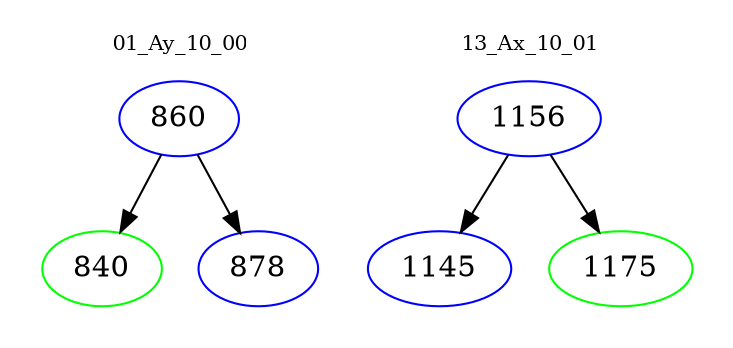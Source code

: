 digraph{
subgraph cluster_0 {
color = white
label = "01_Ay_10_00";
fontsize=10;
T0_860 [label="860", color="blue"]
T0_860 -> T0_840 [color="black"]
T0_840 [label="840", color="green"]
T0_860 -> T0_878 [color="black"]
T0_878 [label="878", color="blue"]
}
subgraph cluster_1 {
color = white
label = "13_Ax_10_01";
fontsize=10;
T1_1156 [label="1156", color="blue"]
T1_1156 -> T1_1145 [color="black"]
T1_1145 [label="1145", color="blue"]
T1_1156 -> T1_1175 [color="black"]
T1_1175 [label="1175", color="green"]
}
}
